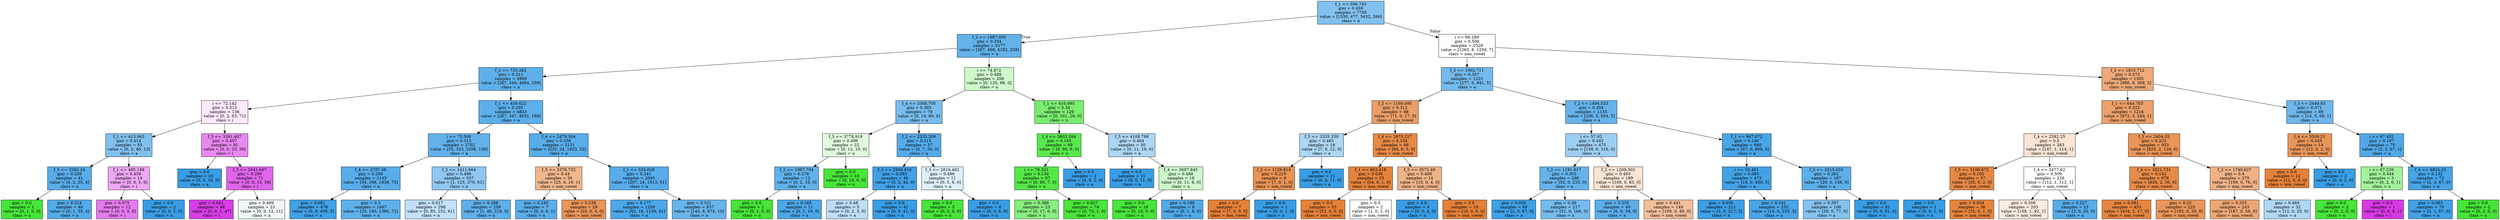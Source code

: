 digraph Tree {
node [shape=box, style="filled", color="black"] ;
0 [label="f_1 <= 596.743\ngini = 0.459\nsamples = 7705\nvalue = [1530, 477, 5432, 266]\nclass = a", fillcolor="#82c1ef"] ;
1 [label="f_2 <= 1987.005\ngini = 0.334\nsamples = 5177\nvalue = [267, 469, 4182, 259]\nclass = a", fillcolor="#63b2ea"] ;
0 -> 1 [labeldistance=2.5, labelangle=45, headlabel="True"] ;
2 [label="f_2 <= 725.282\ngini = 0.311\nsamples = 4969\nvalue = [267, 349, 4094, 259]\nclass = a", fillcolor="#5fb0ea"] ;
1 -> 2 ;
3 [label="i <= 72.142\ngini = 0.513\nsamples = 136\nvalue = [0, 2, 63, 71]\nclass = i", fillcolor="#fbe9fc"] ;
2 -> 3 ;
4 [label="f_1 <= 413.943\ngini = 0.414\nsamples = 55\nvalue = [0, 2, 40, 13]\nclass = a", fillcolor="#80c0ee"] ;
3 -> 4 ;
5 [label="f_5 <= 3262.24\ngini = 0.259\nsamples = 41\nvalue = [0, 2, 35, 4]\nclass = a", fillcolor="#59ade9"] ;
4 -> 5 ;
6 [label="gini = 0.0\nsamples = 1\nvalue = [0, 1, 0, 0]\nclass = u", fillcolor="#47e539"] ;
5 -> 6 ;
7 [label="gini = 0.224\nsamples = 40\nvalue = [0, 1, 35, 4]\nclass = a", fillcolor="#54abe9"] ;
5 -> 7 ;
8 [label="f_1 <= 485.188\ngini = 0.459\nsamples = 14\nvalue = [0, 0, 5, 9]\nclass = i", fillcolor="#eda7f3"] ;
4 -> 8 ;
9 [label="gini = 0.375\nsamples = 12\nvalue = [0, 0, 3, 9]\nclass = i", fillcolor="#e47bee"] ;
8 -> 9 ;
10 [label="gini = 0.0\nsamples = 2\nvalue = [0, 0, 2, 0]\nclass = a", fillcolor="#399de5"] ;
8 -> 10 ;
11 [label="f_5 <= 3391.407\ngini = 0.407\nsamples = 81\nvalue = [0, 0, 23, 58]\nclass = i", fillcolor="#e788ef"] ;
3 -> 11 ;
12 [label="gini = 0.0\nsamples = 10\nvalue = [0, 0, 10, 0]\nclass = a", fillcolor="#399de5"] ;
11 -> 12 ;
13 [label="f_3 <= 2041.647\ngini = 0.299\nsamples = 71\nvalue = [0, 0, 13, 58]\nclass = i", fillcolor="#e065eb"] ;
11 -> 13 ;
14 [label="gini = 0.041\nsamples = 48\nvalue = [0, 0, 1, 47]\nclass = i", fillcolor="#d83de6"] ;
13 -> 14 ;
15 [label="gini = 0.499\nsamples = 23\nvalue = [0, 0, 12, 11]\nclass = a", fillcolor="#eff7fd"] ;
13 -> 15 ;
16 [label="f_1 <= 459.622\ngini = 0.295\nsamples = 4833\nvalue = [267, 347, 4031, 188]\nclass = a", fillcolor="#5cafea"] ;
2 -> 16 ;
17 [label="i <= 75.508\ngini = 0.315\nsamples = 2702\nvalue = [35, 323, 2208, 136]\nclass = a", fillcolor="#62b1ea"] ;
16 -> 17 ;
18 [label="f_4 <= 2797.59\ngini = 0.256\nsamples = 2145\nvalue = [34, 198, 1838, 75]\nclass = a", fillcolor="#58ace9"] ;
17 -> 18 ;
19 [label="gini = 0.081\nsamples = 478\nvalue = [9, 8, 458, 3]\nclass = a", fillcolor="#41a1e6"] ;
18 -> 19 ;
20 [label="gini = 0.3\nsamples = 1667\nvalue = [25, 190, 1380, 72]\nclass = a", fillcolor="#5fb0ea"] ;
18 -> 20 ;
21 [label="f_2 <= 1411.664\ngini = 0.496\nsamples = 557\nvalue = [1, 125, 370, 61]\nclass = a", fillcolor="#8fc7f0"] ;
17 -> 21 ;
22 [label="gini = 0.617\nsamples = 298\nvalue = [0, 85, 152, 61]\nclass = a", fillcolor="#c1e0f7"] ;
21 -> 22 ;
23 [label="gini = 0.268\nsamples = 259\nvalue = [1, 40, 218, 0]\nclass = a", fillcolor="#5eafea"] ;
21 -> 23 ;
24 [label="f_4 <= 2479.304\ngini = 0.256\nsamples = 2131\nvalue = [232, 24, 1823, 52]\nclass = a", fillcolor="#59ade9"] ;
16 -> 24 ;
25 [label="f_5 <= 3376.732\ngini = 0.44\nsamples = 36\nvalue = [25, 0, 10, 1]\nclass = non_vowel", fillcolor="#f0b68d"] ;
24 -> 25 ;
26 [label="gini = 0.245\nsamples = 7\nvalue = [0, 0, 6, 1]\nclass = a", fillcolor="#5aade9"] ;
25 -> 26 ;
27 [label="gini = 0.238\nsamples = 29\nvalue = [25, 0, 4, 0]\nclass = non_vowel", fillcolor="#e99559"] ;
25 -> 27 ;
28 [label="f_1 <= 524.028\ngini = 0.241\nsamples = 2095\nvalue = [207, 24, 1813, 51]\nclass = a", fillcolor="#57ace9"] ;
24 -> 28 ;
29 [label="gini = 0.177\nsamples = 1258\nvalue = [62, 16, 1139, 41]\nclass = a", fillcolor="#4da7e8"] ;
28 -> 29 ;
30 [label="gini = 0.321\nsamples = 837\nvalue = [145, 8, 674, 10]\nclass = a", fillcolor="#68b4eb"] ;
28 -> 30 ;
31 [label="i <= 74.872\ngini = 0.488\nsamples = 208\nvalue = [0, 120, 88, 0]\nclass = u", fillcolor="#cef8ca"] ;
1 -> 31 ;
32 [label="f_4 <= 3368.705\ngini = 0.365\nsamples = 79\nvalue = [0, 19, 60, 0]\nclass = a", fillcolor="#78bced"] ;
31 -> 32 ;
33 [label="f_5 <= 3778.918\ngini = 0.496\nsamples = 22\nvalue = [0, 12, 10, 0]\nclass = u", fillcolor="#e0fbde"] ;
32 -> 33 ;
34 [label="f_2 <= 1997.704\ngini = 0.278\nsamples = 12\nvalue = [0, 2, 10, 0]\nclass = a", fillcolor="#61b1ea"] ;
33 -> 34 ;
35 [label="gini = 0.0\nsamples = 1\nvalue = [0, 1, 0, 0]\nclass = u", fillcolor="#47e539"] ;
34 -> 35 ;
36 [label="gini = 0.165\nsamples = 11\nvalue = [0, 1, 10, 0]\nclass = a", fillcolor="#4da7e8"] ;
34 -> 36 ;
37 [label="gini = 0.0\nsamples = 10\nvalue = [0, 10, 0, 0]\nclass = u", fillcolor="#47e539"] ;
33 -> 37 ;
38 [label="f_2 <= 2335.209\ngini = 0.215\nsamples = 57\nvalue = [0, 7, 50, 0]\nclass = a", fillcolor="#55abe9"] ;
32 -> 38 ;
39 [label="f_3 <= 2506.816\ngini = 0.083\nsamples = 46\nvalue = [0, 2, 44, 0]\nclass = a", fillcolor="#42a1e6"] ;
38 -> 39 ;
40 [label="gini = 0.48\nsamples = 5\nvalue = [0, 2, 3, 0]\nclass = a", fillcolor="#bddef6"] ;
39 -> 40 ;
41 [label="gini = 0.0\nsamples = 41\nvalue = [0, 0, 41, 0]\nclass = a", fillcolor="#399de5"] ;
39 -> 41 ;
42 [label="f_3 <= 2816.462\ngini = 0.496\nsamples = 11\nvalue = [0, 5, 6, 0]\nclass = a", fillcolor="#deeffb"] ;
38 -> 42 ;
43 [label="gini = 0.0\nsamples = 5\nvalue = [0, 5, 0, 0]\nclass = u", fillcolor="#47e539"] ;
42 -> 43 ;
44 [label="gini = 0.0\nsamples = 6\nvalue = [0, 0, 6, 0]\nclass = a", fillcolor="#399de5"] ;
42 -> 44 ;
45 [label="f_1 <= 416.995\ngini = 0.34\nsamples = 129\nvalue = [0, 101, 28, 0]\nclass = u", fillcolor="#7aec70"] ;
31 -> 45 ;
46 [label="f_4 <= 3802.584\ngini = 0.165\nsamples = 99\nvalue = [0, 90, 9, 0]\nclass = u", fillcolor="#59e84d"] ;
45 -> 46 ;
47 [label="i <= 78.321\ngini = 0.134\nsamples = 97\nvalue = [0, 90, 7, 0]\nclass = u", fillcolor="#55e748"] ;
46 -> 47 ;
48 [label="gini = 0.386\nsamples = 23\nvalue = [0, 17, 6, 0]\nclass = u", fillcolor="#88ee7f"] ;
47 -> 48 ;
49 [label="gini = 0.027\nsamples = 74\nvalue = [0, 73, 1, 0]\nclass = u", fillcolor="#4ae53c"] ;
47 -> 49 ;
50 [label="gini = 0.0\nsamples = 2\nvalue = [0, 0, 2, 0]\nclass = a", fillcolor="#399de5"] ;
46 -> 50 ;
51 [label="f_5 <= 4108.798\ngini = 0.464\nsamples = 30\nvalue = [0, 11, 19, 0]\nclass = a", fillcolor="#acd6f4"] ;
45 -> 51 ;
52 [label="gini = 0.0\nsamples = 11\nvalue = [0, 0, 11, 0]\nclass = a", fillcolor="#399de5"] ;
51 -> 52 ;
53 [label="f_4 <= 3697.845\ngini = 0.488\nsamples = 19\nvalue = [0, 11, 8, 0]\nclass = u", fillcolor="#cdf8c9"] ;
51 -> 53 ;
54 [label="gini = 0.0\nsamples = 10\nvalue = [0, 10, 0, 0]\nclass = u", fillcolor="#47e539"] ;
53 -> 54 ;
55 [label="gini = 0.198\nsamples = 9\nvalue = [0, 1, 8, 0]\nclass = a", fillcolor="#52a9e8"] ;
53 -> 55 ;
56 [label="i <= 66.289\ngini = 0.506\nsamples = 2528\nvalue = [1263, 8, 1250, 7]\nclass = non_vowel", fillcolor="#fffefd"] ;
0 -> 56 [labeldistance=2.5, labelangle=-45, headlabel="False"] ;
57 [label="f_3 <= 1902.711\ngini = 0.357\nsamples = 1223\nvalue = [277, 0, 941, 5]\nclass = a", fillcolor="#74baed"] ;
56 -> 57 ;
58 [label="f_2 <= 1169.095\ngini = 0.312\nsamples = 88\nvalue = [71, 0, 17, 0]\nclass = non_vowel", fillcolor="#eb9f68"] ;
57 -> 58 ;
59 [label="f_5 <= 3335.339\ngini = 0.465\nsamples = 19\nvalue = [7, 0, 12, 0]\nclass = a", fillcolor="#acd6f4"] ;
58 -> 59 ;
60 [label="f_2 <= 1129.814\ngini = 0.219\nsamples = 8\nvalue = [7, 0, 1, 0]\nclass = non_vowel", fillcolor="#e99355"] ;
59 -> 60 ;
61 [label="gini = 0.0\nsamples = 7\nvalue = [7, 0, 0, 0]\nclass = non_vowel", fillcolor="#e58139"] ;
60 -> 61 ;
62 [label="gini = 0.0\nsamples = 1\nvalue = [0, 0, 1, 0]\nclass = a", fillcolor="#399de5"] ;
60 -> 62 ;
63 [label="gini = 0.0\nsamples = 11\nvalue = [0, 0, 11, 0]\nclass = a", fillcolor="#399de5"] ;
59 -> 63 ;
64 [label="f_4 <= 2975.217\ngini = 0.134\nsamples = 69\nvalue = [64, 0, 5, 0]\nclass = non_vowel", fillcolor="#e78b48"] ;
58 -> 64 ;
65 [label="f_1 <= 863.419\ngini = 0.036\nsamples = 55\nvalue = [54, 0, 1, 0]\nclass = non_vowel", fillcolor="#e5833d"] ;
64 -> 65 ;
66 [label="gini = 0.0\nsamples = 53\nvalue = [53, 0, 0, 0]\nclass = non_vowel", fillcolor="#e58139"] ;
65 -> 66 ;
67 [label="gini = 0.5\nsamples = 2\nvalue = [1, 0, 1, 0]\nclass = non_vowel", fillcolor="#ffffff"] ;
65 -> 67 ;
68 [label="f_5 <= 3572.49\ngini = 0.408\nsamples = 14\nvalue = [10, 0, 4, 0]\nclass = non_vowel", fillcolor="#efb388"] ;
64 -> 68 ;
69 [label="gini = 0.0\nsamples = 4\nvalue = [0, 0, 4, 0]\nclass = a", fillcolor="#399de5"] ;
68 -> 69 ;
70 [label="gini = 0.0\nsamples = 10\nvalue = [10, 0, 0, 0]\nclass = non_vowel", fillcolor="#e58139"] ;
68 -> 70 ;
71 [label="f_2 <= 1494.533\ngini = 0.304\nsamples = 1135\nvalue = [206, 0, 924, 5]\nclass = a", fillcolor="#66b3eb"] ;
57 -> 71 ;
72 [label="i <= 57.92\ngini = 0.445\nsamples = 475\nvalue = [159, 0, 316, 0]\nclass = a", fillcolor="#9dcef2"] ;
71 -> 72 ;
73 [label="f_2 <= 1191.917\ngini = 0.302\nsamples = 286\nvalue = [53, 0, 233, 0]\nclass = a", fillcolor="#66b3eb"] ;
72 -> 73 ;
74 [label="gini = 0.056\nsamples = 69\nvalue = [2, 0, 67, 0]\nclass = a", fillcolor="#3fa0e6"] ;
73 -> 74 ;
75 [label="gini = 0.36\nsamples = 217\nvalue = [51, 0, 166, 0]\nclass = a", fillcolor="#76bbed"] ;
73 -> 75 ;
76 [label="f_2 <= 1209.502\ngini = 0.493\nsamples = 189\nvalue = [106, 0, 83, 0]\nclass = non_vowel", fillcolor="#f9e4d4"] ;
72 -> 76 ;
77 [label="gini = 0.255\nsamples = 40\nvalue = [6, 0, 34, 0]\nclass = a", fillcolor="#5caeea"] ;
76 -> 77 ;
78 [label="gini = 0.441\nsamples = 149\nvalue = [100, 0, 49, 0]\nclass = non_vowel", fillcolor="#f2bf9a"] ;
76 -> 78 ;
79 [label="f_1 <= 947.072\ngini = 0.146\nsamples = 660\nvalue = [47, 0, 608, 5]\nclass = a", fillcolor="#4aa5e7"] ;
71 -> 79 ;
80 [label="i <= 53.401\ngini = 0.093\nsamples = 473\nvalue = [18, 0, 450, 5]\nclass = a", fillcolor="#43a2e6"] ;
79 -> 80 ;
81 [label="gini = 0.036\nsamples = 221\nvalue = [2, 0, 217, 2]\nclass = a", fillcolor="#3d9fe5"] ;
80 -> 81 ;
82 [label="gini = 0.141\nsamples = 252\nvalue = [16, 0, 233, 3]\nclass = a", fillcolor="#49a5e7"] ;
80 -> 82 ;
83 [label="f_2 <= 2015.023\ngini = 0.262\nsamples = 187\nvalue = [29, 0, 158, 0]\nclass = a", fillcolor="#5dafea"] ;
79 -> 83 ;
84 [label="gini = 0.397\nsamples = 106\nvalue = [29, 0, 77, 0]\nclass = a", fillcolor="#84c2ef"] ;
83 -> 84 ;
85 [label="gini = 0.0\nsamples = 81\nvalue = [0, 0, 81, 0]\nclass = a", fillcolor="#399de5"] ;
83 -> 85 ;
86 [label="f_2 <= 1815.712\ngini = 0.373\nsamples = 1305\nvalue = [986, 8, 309, 2]\nclass = non_vowel", fillcolor="#eda978"] ;
56 -> 86 ;
87 [label="f_1 <= 644.763\ngini = 0.322\nsamples = 1216\nvalue = [972, 3, 240, 1]\nclass = non_vowel", fillcolor="#eca06a"] ;
86 -> 87 ;
88 [label="f_4 <= 2582.25\ngini = 0.5\nsamples = 263\nvalue = [147, 1, 114, 1]\nclass = non_vowel", fillcolor="#f9e3d3"] ;
87 -> 88 ;
89 [label="f_5 <= 3100.672\ngini = 0.102\nsamples = 37\nvalue = [35, 0, 2, 0]\nclass = non_vowel", fillcolor="#e68844"] ;
88 -> 89 ;
90 [label="gini = 0.0\nsamples = 1\nvalue = [0, 0, 1, 0]\nclass = a", fillcolor="#399de5"] ;
89 -> 90 ;
91 [label="gini = 0.054\nsamples = 36\nvalue = [35, 0, 1, 0]\nclass = non_vowel", fillcolor="#e6853f"] ;
89 -> 91 ;
92 [label="f_4 <= 3477.62\ngini = 0.509\nsamples = 226\nvalue = [112, 1, 112, 1]\nclass = non_vowel", fillcolor="#ffffff"] ;
88 -> 92 ;
93 [label="gini = 0.506\nsamples = 203\nvalue = [109, 1, 92, 1]\nclass = non_vowel", fillcolor="#fbece1"] ;
92 -> 93 ;
94 [label="gini = 0.227\nsamples = 23\nvalue = [3, 0, 20, 0]\nclass = a", fillcolor="#57ace9"] ;
92 -> 94 ;
95 [label="f_3 <= 2404.35\ngini = 0.233\nsamples = 953\nvalue = [825, 2, 126, 0]\nclass = non_vowel", fillcolor="#e99558"] ;
87 -> 95 ;
96 [label="f_4 <= 3021.731\ngini = 0.142\nsamples = 678\nvalue = [626, 2, 50, 0]\nclass = non_vowel", fillcolor="#e78b49"] ;
95 -> 96 ;
97 [label="gini = 0.081\nsamples = 453\nvalue = [434, 2, 17, 0]\nclass = non_vowel", fillcolor="#e68642"] ;
96 -> 97 ;
98 [label="gini = 0.25\nsamples = 225\nvalue = [192, 0, 33, 0]\nclass = non_vowel", fillcolor="#e9975b"] ;
96 -> 98 ;
99 [label="f_2 <= 1749.627\ngini = 0.4\nsamples = 275\nvalue = [199, 0, 76, 0]\nclass = non_vowel", fillcolor="#efb185"] ;
95 -> 99 ;
100 [label="gini = 0.355\nsamples = 243\nvalue = [187, 0, 56, 0]\nclass = non_vowel", fillcolor="#eda774"] ;
99 -> 100 ;
101 [label="gini = 0.469\nsamples = 32\nvalue = [12, 0, 20, 0]\nclass = a", fillcolor="#b0d8f5"] ;
99 -> 101 ;
102 [label="f_3 <= 2449.83\ngini = 0.371\nsamples = 89\nvalue = [14, 5, 69, 1]\nclass = a", fillcolor="#6eb7ec"] ;
86 -> 102 ;
103 [label="f_4 <= 3509.21\ngini = 0.245\nsamples = 14\nvalue = [12, 0, 2, 0]\nclass = non_vowel", fillcolor="#e9965a"] ;
102 -> 103 ;
104 [label="gini = 0.0\nsamples = 12\nvalue = [12, 0, 0, 0]\nclass = non_vowel", fillcolor="#e58139"] ;
103 -> 104 ;
105 [label="gini = 0.0\nsamples = 2\nvalue = [0, 0, 2, 0]\nclass = a", fillcolor="#399de5"] ;
103 -> 105 ;
106 [label="i <= 67.432\ngini = 0.197\nsamples = 75\nvalue = [2, 5, 67, 1]\nclass = a", fillcolor="#50a8e8"] ;
102 -> 106 ;
107 [label="i <= 67.239\ngini = 0.444\nsamples = 3\nvalue = [0, 2, 0, 1]\nclass = u", fillcolor="#a3f29c"] ;
106 -> 107 ;
108 [label="gini = 0.0\nsamples = 2\nvalue = [0, 2, 0, 0]\nclass = u", fillcolor="#47e539"] ;
107 -> 108 ;
109 [label="gini = 0.0\nsamples = 1\nvalue = [0, 0, 0, 1]\nclass = i", fillcolor="#d739e5"] ;
107 -> 109 ;
110 [label="f_4 <= 4824.23\ngini = 0.132\nsamples = 72\nvalue = [2, 3, 67, 0]\nclass = a", fillcolor="#47a4e7"] ;
106 -> 110 ;
111 [label="gini = 0.083\nsamples = 70\nvalue = [2, 1, 67, 0]\nclass = a", fillcolor="#42a1e6"] ;
110 -> 111 ;
112 [label="gini = 0.0\nsamples = 2\nvalue = [0, 2, 0, 0]\nclass = u", fillcolor="#47e539"] ;
110 -> 112 ;
}